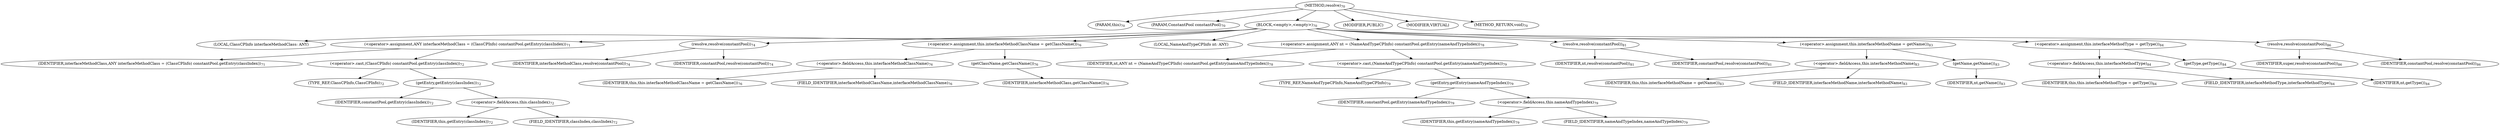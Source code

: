 digraph "resolve" {  
"52" [label = <(METHOD,resolve)<SUB>70</SUB>> ]
"53" [label = <(PARAM,this)<SUB>70</SUB>> ]
"54" [label = <(PARAM,ConstantPool constantPool)<SUB>70</SUB>> ]
"55" [label = <(BLOCK,&lt;empty&gt;,&lt;empty&gt;)<SUB>70</SUB>> ]
"56" [label = <(LOCAL,ClassCPInfo interfaceMethodClass: ANY)> ]
"57" [label = <(&lt;operator&gt;.assignment,ANY interfaceMethodClass = (ClassCPInfo) constantPool.getEntry(classIndex))<SUB>71</SUB>> ]
"58" [label = <(IDENTIFIER,interfaceMethodClass,ANY interfaceMethodClass = (ClassCPInfo) constantPool.getEntry(classIndex))<SUB>71</SUB>> ]
"59" [label = <(&lt;operator&gt;.cast,(ClassCPInfo) constantPool.getEntry(classIndex))<SUB>72</SUB>> ]
"60" [label = <(TYPE_REF,ClassCPInfo,ClassCPInfo)<SUB>72</SUB>> ]
"61" [label = <(getEntry,getEntry(classIndex))<SUB>72</SUB>> ]
"62" [label = <(IDENTIFIER,constantPool,getEntry(classIndex))<SUB>72</SUB>> ]
"63" [label = <(&lt;operator&gt;.fieldAccess,this.classIndex)<SUB>72</SUB>> ]
"64" [label = <(IDENTIFIER,this,getEntry(classIndex))<SUB>72</SUB>> ]
"65" [label = <(FIELD_IDENTIFIER,classIndex,classIndex)<SUB>72</SUB>> ]
"66" [label = <(resolve,resolve(constantPool))<SUB>74</SUB>> ]
"67" [label = <(IDENTIFIER,interfaceMethodClass,resolve(constantPool))<SUB>74</SUB>> ]
"68" [label = <(IDENTIFIER,constantPool,resolve(constantPool))<SUB>74</SUB>> ]
"69" [label = <(&lt;operator&gt;.assignment,this.interfaceMethodClassName = getClassName())<SUB>76</SUB>> ]
"70" [label = <(&lt;operator&gt;.fieldAccess,this.interfaceMethodClassName)<SUB>76</SUB>> ]
"71" [label = <(IDENTIFIER,this,this.interfaceMethodClassName = getClassName())<SUB>76</SUB>> ]
"72" [label = <(FIELD_IDENTIFIER,interfaceMethodClassName,interfaceMethodClassName)<SUB>76</SUB>> ]
"73" [label = <(getClassName,getClassName())<SUB>76</SUB>> ]
"74" [label = <(IDENTIFIER,interfaceMethodClass,getClassName())<SUB>76</SUB>> ]
"75" [label = <(LOCAL,NameAndTypeCPInfo nt: ANY)> ]
"76" [label = <(&lt;operator&gt;.assignment,ANY nt = (NameAndTypeCPInfo) constantPool.getEntry(nameAndTypeIndex))<SUB>78</SUB>> ]
"77" [label = <(IDENTIFIER,nt,ANY nt = (NameAndTypeCPInfo) constantPool.getEntry(nameAndTypeIndex))<SUB>78</SUB>> ]
"78" [label = <(&lt;operator&gt;.cast,(NameAndTypeCPInfo) constantPool.getEntry(nameAndTypeIndex))<SUB>79</SUB>> ]
"79" [label = <(TYPE_REF,NameAndTypeCPInfo,NameAndTypeCPInfo)<SUB>79</SUB>> ]
"80" [label = <(getEntry,getEntry(nameAndTypeIndex))<SUB>79</SUB>> ]
"81" [label = <(IDENTIFIER,constantPool,getEntry(nameAndTypeIndex))<SUB>79</SUB>> ]
"82" [label = <(&lt;operator&gt;.fieldAccess,this.nameAndTypeIndex)<SUB>79</SUB>> ]
"83" [label = <(IDENTIFIER,this,getEntry(nameAndTypeIndex))<SUB>79</SUB>> ]
"84" [label = <(FIELD_IDENTIFIER,nameAndTypeIndex,nameAndTypeIndex)<SUB>79</SUB>> ]
"85" [label = <(resolve,resolve(constantPool))<SUB>81</SUB>> ]
"86" [label = <(IDENTIFIER,nt,resolve(constantPool))<SUB>81</SUB>> ]
"87" [label = <(IDENTIFIER,constantPool,resolve(constantPool))<SUB>81</SUB>> ]
"88" [label = <(&lt;operator&gt;.assignment,this.interfaceMethodName = getName())<SUB>83</SUB>> ]
"89" [label = <(&lt;operator&gt;.fieldAccess,this.interfaceMethodName)<SUB>83</SUB>> ]
"90" [label = <(IDENTIFIER,this,this.interfaceMethodName = getName())<SUB>83</SUB>> ]
"91" [label = <(FIELD_IDENTIFIER,interfaceMethodName,interfaceMethodName)<SUB>83</SUB>> ]
"92" [label = <(getName,getName())<SUB>83</SUB>> ]
"93" [label = <(IDENTIFIER,nt,getName())<SUB>83</SUB>> ]
"94" [label = <(&lt;operator&gt;.assignment,this.interfaceMethodType = getType())<SUB>84</SUB>> ]
"95" [label = <(&lt;operator&gt;.fieldAccess,this.interfaceMethodType)<SUB>84</SUB>> ]
"96" [label = <(IDENTIFIER,this,this.interfaceMethodType = getType())<SUB>84</SUB>> ]
"97" [label = <(FIELD_IDENTIFIER,interfaceMethodType,interfaceMethodType)<SUB>84</SUB>> ]
"98" [label = <(getType,getType())<SUB>84</SUB>> ]
"99" [label = <(IDENTIFIER,nt,getType())<SUB>84</SUB>> ]
"100" [label = <(resolve,resolve(constantPool))<SUB>86</SUB>> ]
"101" [label = <(IDENTIFIER,super,resolve(constantPool))<SUB>86</SUB>> ]
"102" [label = <(IDENTIFIER,constantPool,resolve(constantPool))<SUB>86</SUB>> ]
"103" [label = <(MODIFIER,PUBLIC)> ]
"104" [label = <(MODIFIER,VIRTUAL)> ]
"105" [label = <(METHOD_RETURN,void)<SUB>70</SUB>> ]
  "52" -> "53" 
  "52" -> "54" 
  "52" -> "55" 
  "52" -> "103" 
  "52" -> "104" 
  "52" -> "105" 
  "55" -> "56" 
  "55" -> "57" 
  "55" -> "66" 
  "55" -> "69" 
  "55" -> "75" 
  "55" -> "76" 
  "55" -> "85" 
  "55" -> "88" 
  "55" -> "94" 
  "55" -> "100" 
  "57" -> "58" 
  "57" -> "59" 
  "59" -> "60" 
  "59" -> "61" 
  "61" -> "62" 
  "61" -> "63" 
  "63" -> "64" 
  "63" -> "65" 
  "66" -> "67" 
  "66" -> "68" 
  "69" -> "70" 
  "69" -> "73" 
  "70" -> "71" 
  "70" -> "72" 
  "73" -> "74" 
  "76" -> "77" 
  "76" -> "78" 
  "78" -> "79" 
  "78" -> "80" 
  "80" -> "81" 
  "80" -> "82" 
  "82" -> "83" 
  "82" -> "84" 
  "85" -> "86" 
  "85" -> "87" 
  "88" -> "89" 
  "88" -> "92" 
  "89" -> "90" 
  "89" -> "91" 
  "92" -> "93" 
  "94" -> "95" 
  "94" -> "98" 
  "95" -> "96" 
  "95" -> "97" 
  "98" -> "99" 
  "100" -> "101" 
  "100" -> "102" 
}
